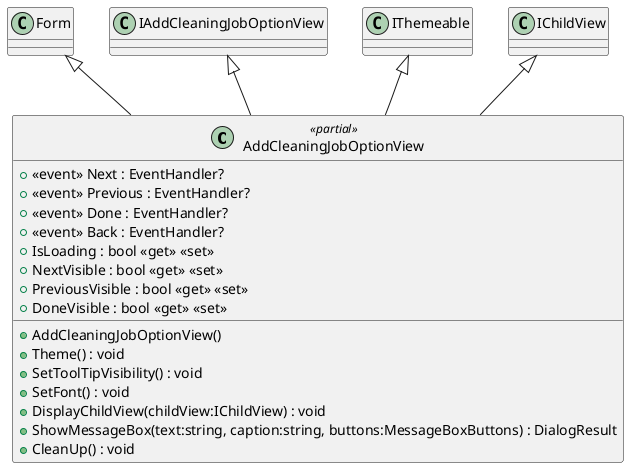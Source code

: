 @startuml
class AddCleaningJobOptionView <<partial>> {
    +  <<event>> Next : EventHandler? 
    +  <<event>> Previous : EventHandler? 
    +  <<event>> Done : EventHandler? 
    +  <<event>> Back : EventHandler? 
    + AddCleaningJobOptionView()
    + Theme() : void
    + SetToolTipVisibility() : void
    + SetFont() : void
    + DisplayChildView(childView:IChildView) : void
    + ShowMessageBox(text:string, caption:string, buttons:MessageBoxButtons) : DialogResult
    + IsLoading : bool <<get>> <<set>>
    + NextVisible : bool <<get>> <<set>>
    + PreviousVisible : bool <<get>> <<set>>
    + DoneVisible : bool <<get>> <<set>>
    + CleanUp() : void
}
Form <|-- AddCleaningJobOptionView
IAddCleaningJobOptionView <|-- AddCleaningJobOptionView
IThemeable <|-- AddCleaningJobOptionView
IChildView <|-- AddCleaningJobOptionView
@enduml
